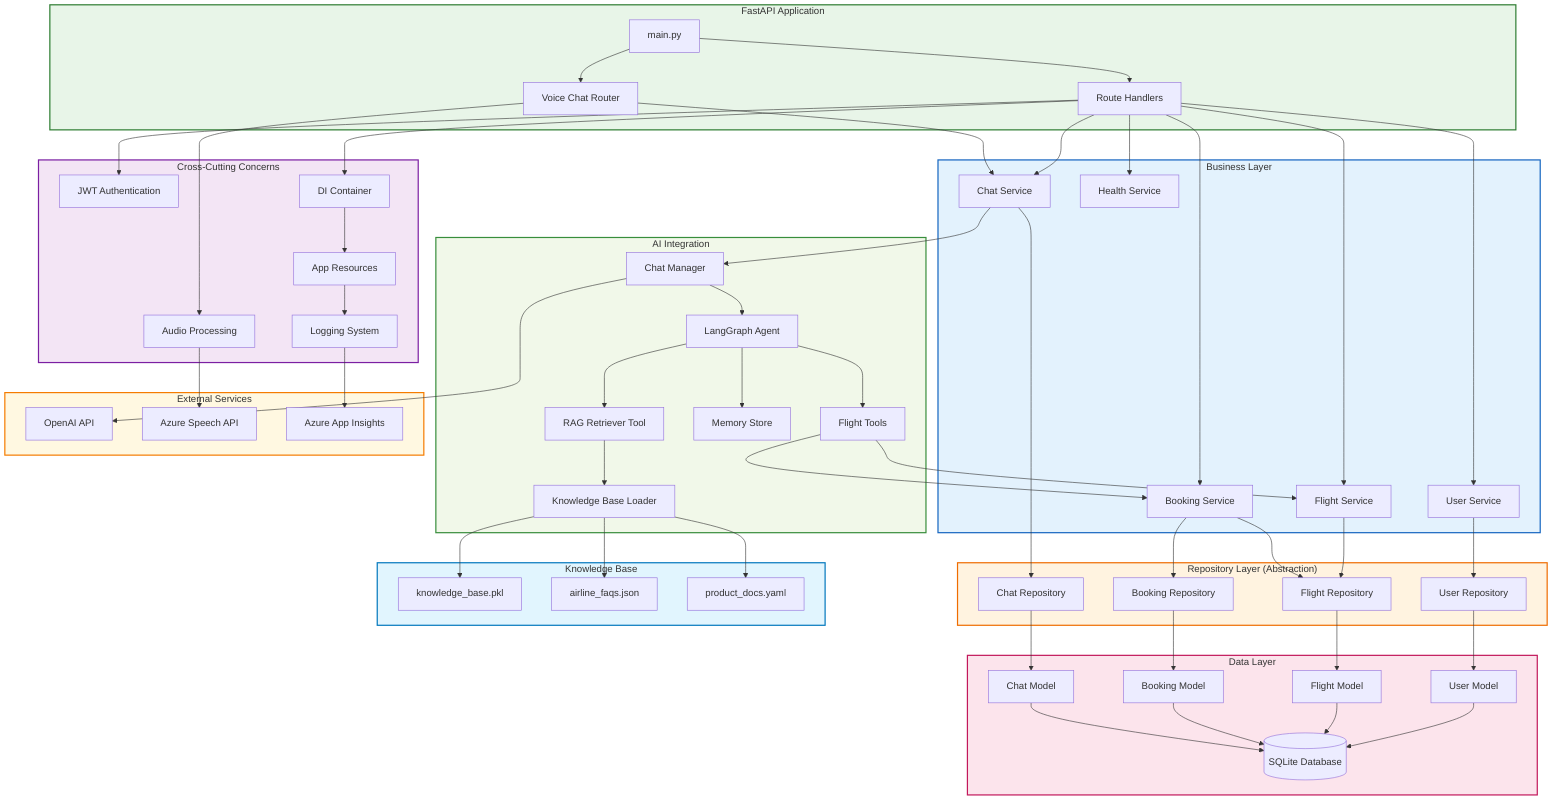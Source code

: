 graph TB
    subgraph FastAPIApp["FastAPI Application"]
        Main[main.py]
        Routers[Route Handlers]
        VoiceRouter[Voice Chat Router]
    end
    
    subgraph BusinessLayer["Business Layer"]
        UserService[User Service]
        FlightService[Flight Service]
        BookingService[Booking Service]
        ChatService[Chat Service]
        HealthService[Health Service]
    end
    
    subgraph RepositoryLayer["Repository Layer (Abstraction)"]
        UserRepo[User Repository]
        FlightRepo[Flight Repository]
        BookingRepo[Booking Repository]
        ChatRepo[Chat Repository]
    end
    
    subgraph DataLayer["Data Layer"]
        UserModel[User Model]
        FlightModel[Flight Model]
        BookingModel[Booking Model]
        ChatModel[Chat Model]
        SQLite[(SQLite Database)]
    end
    
    subgraph CrossCutting["Cross-Cutting Concerns"]
        Auth[JWT Authentication]
        Logging[Logging System]
        Dependencies[DI Container]
        Resources[App Resources]
        AudioProcessor[Audio Processing]
    end
    
    subgraph AIIntegration["AI Integration"]
        ChatManager[Chat Manager]
        LangGraph[LangGraph Agent]
        Tools[Flight Tools]
        Memory[Memory Store]
        RAGRetriever[RAG Retriever Tool]
        KnowledgeLoader[Knowledge Base Loader]
    end
    
    subgraph KnowledgeBase["Knowledge Base"]
        PickleFile[knowledge_base.pkl]
        JSONFiles[airline_faqs.json]
        YAMLFiles[product_docs.yaml]
    end
    
    subgraph ExternalServices["External Services"]
        OpenAI[OpenAI API]
        AzureSpeech[Azure Speech API]
        AppInsights[Azure App Insights]
    end
    
    Main --> Routers
    Main --> VoiceRouter
    Routers --> UserService
    Routers --> FlightService
    Routers --> BookingService
    Routers --> ChatService
    Routers --> HealthService
    VoiceRouter --> ChatService
    
    UserService --> UserRepo
    FlightService --> FlightRepo
    BookingService --> BookingRepo
    BookingService --> FlightRepo
    ChatService --> ChatRepo
    
    UserRepo --> UserModel
    FlightRepo --> FlightModel
    BookingRepo --> BookingModel
    ChatRepo --> ChatModel
    
    UserModel --> SQLite
    FlightModel --> SQLite
    BookingModel --> SQLite
    ChatModel --> SQLite
    
    Routers --> Auth
    Routers --> Dependencies
    Dependencies --> Resources
    Resources --> Logging
    VoiceRouter --> AudioProcessor
    
    ChatService --> ChatManager
    ChatManager --> LangGraph
    LangGraph --> Tools
    LangGraph --> Memory
    LangGraph --> RAGRetriever
    Tools --> FlightService
    Tools --> BookingService
    RAGRetriever --> KnowledgeLoader
    KnowledgeLoader --> PickleFile
    KnowledgeLoader --> JSONFiles
    KnowledgeLoader --> YAMLFiles
    
    ChatManager --> OpenAI
    AudioProcessor --> AzureSpeech
    Logging --> AppInsights
    
    classDef app fill:#e8f5e8,stroke:#2e7d32,stroke-width:2px
    classDef business fill:#e3f2fd,stroke:#1565c0,stroke-width:2px
    classDef repo fill:#fff3e0,stroke:#ef6c00,stroke-width:2px
    classDef data fill:#fce4ec,stroke:#c2185b,stroke-width:2px
    classDef cross fill:#f3e5f5,stroke:#7b1fa2,stroke-width:2px
    classDef ai fill:#f1f8e9,stroke:#388e3c,stroke-width:2px
    classDef kb fill:#e1f5fe,stroke:#0277bd,stroke-width:2px
    classDef external fill:#fff8e1,stroke:#f57c00,stroke-width:2px
    
    class FastAPIApp app
    class BusinessLayer business
    class RepositoryLayer repo
    class DataLayer data
    class CrossCutting cross
    class AIIntegration ai
    class KnowledgeBase kb
    class ExternalServices external